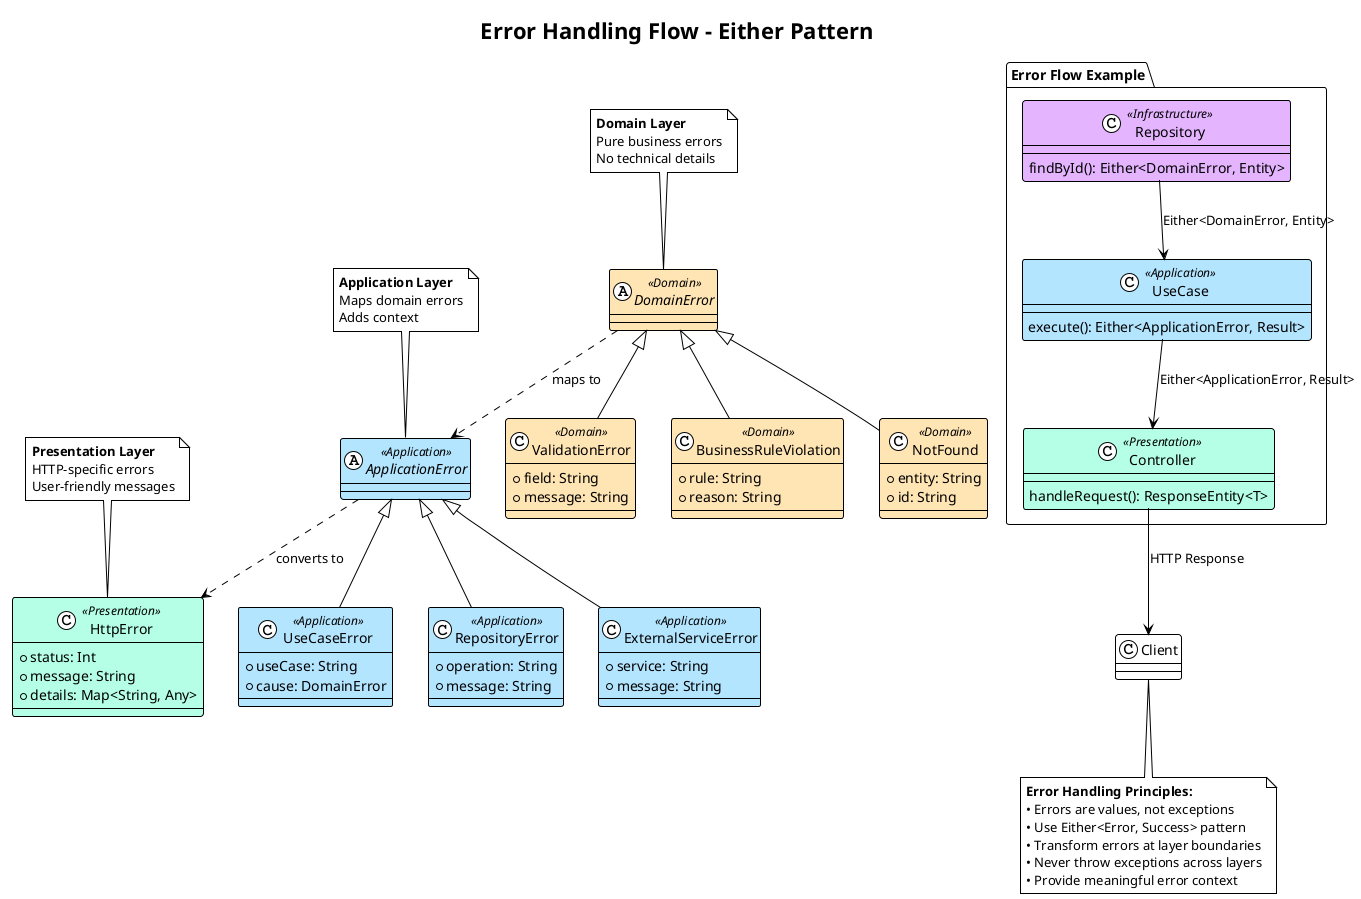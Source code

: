 @startuml error-handling-flow
!theme plain
title Error Handling Flow - Either Pattern

skinparam class {
    BackgroundColor<<Domain>> #FFE5B4
    BackgroundColor<<Application>> #B4E5FF
    BackgroundColor<<Infrastructure>> #E5B4FF
    BackgroundColor<<Presentation>> #B4FFE5
}

' Error hierarchy
abstract class DomainError <<Domain>> {
    {abstract}
}

class ValidationError <<Domain>> {
    + field: String
    + message: String
}

class BusinessRuleViolation <<Domain>> {
    + rule: String
    + reason: String
}

class NotFound <<Domain>> {
    + entity: String
    + id: String
}

abstract class ApplicationError <<Application>> {
    {abstract}
}

class UseCaseError <<Application>> {
    + useCase: String
    + cause: DomainError
}

class RepositoryError <<Application>> {
    + operation: String
    + message: String
}

class ExternalServiceError <<Application>> {
    + service: String
    + message: String
}

class HttpError <<Presentation>> {
    + status: Int
    + message: String
    + details: Map<String, Any>
}

' Error transformations
note top of DomainError
    **Domain Layer**
    Pure business errors
    No technical details
end note

note top of ApplicationError
    **Application Layer**
    Maps domain errors
    Adds context
end note

note top of HttpError
    **Presentation Layer**
    HTTP-specific errors
    User-friendly messages
end note

' Either flow example
package "Error Flow Example" {
    class "Repository" <<Infrastructure>> {
        findById(): Either<DomainError, Entity>
    }
    
    class "UseCase" <<Application>> {
        execute(): Either<ApplicationError, Result>
    }
    
    class "Controller" <<Presentation>> {
        handleRequest(): ResponseEntity<T>
    }
}

' Inheritance
DomainError <|-- ValidationError
DomainError <|-- BusinessRuleViolation
DomainError <|-- NotFound

ApplicationError <|-- UseCaseError
ApplicationError <|-- RepositoryError
ApplicationError <|-- ExternalServiceError

' Transformation flow
DomainError ..> ApplicationError : "maps to"
ApplicationError ..> HttpError : "converts to"

' Flow annotations
"Repository" --> "UseCase" : Either<DomainError, Entity>
"UseCase" --> "Controller" : Either<ApplicationError, Result>
"Controller" --> Client : HTTP Response

note bottom
    **Error Handling Principles:**
    • Errors are values, not exceptions
    • Use Either<Error, Success> pattern
    • Transform errors at layer boundaries
    • Never throw exceptions across layers
    • Provide meaningful error context
end note

@enduml